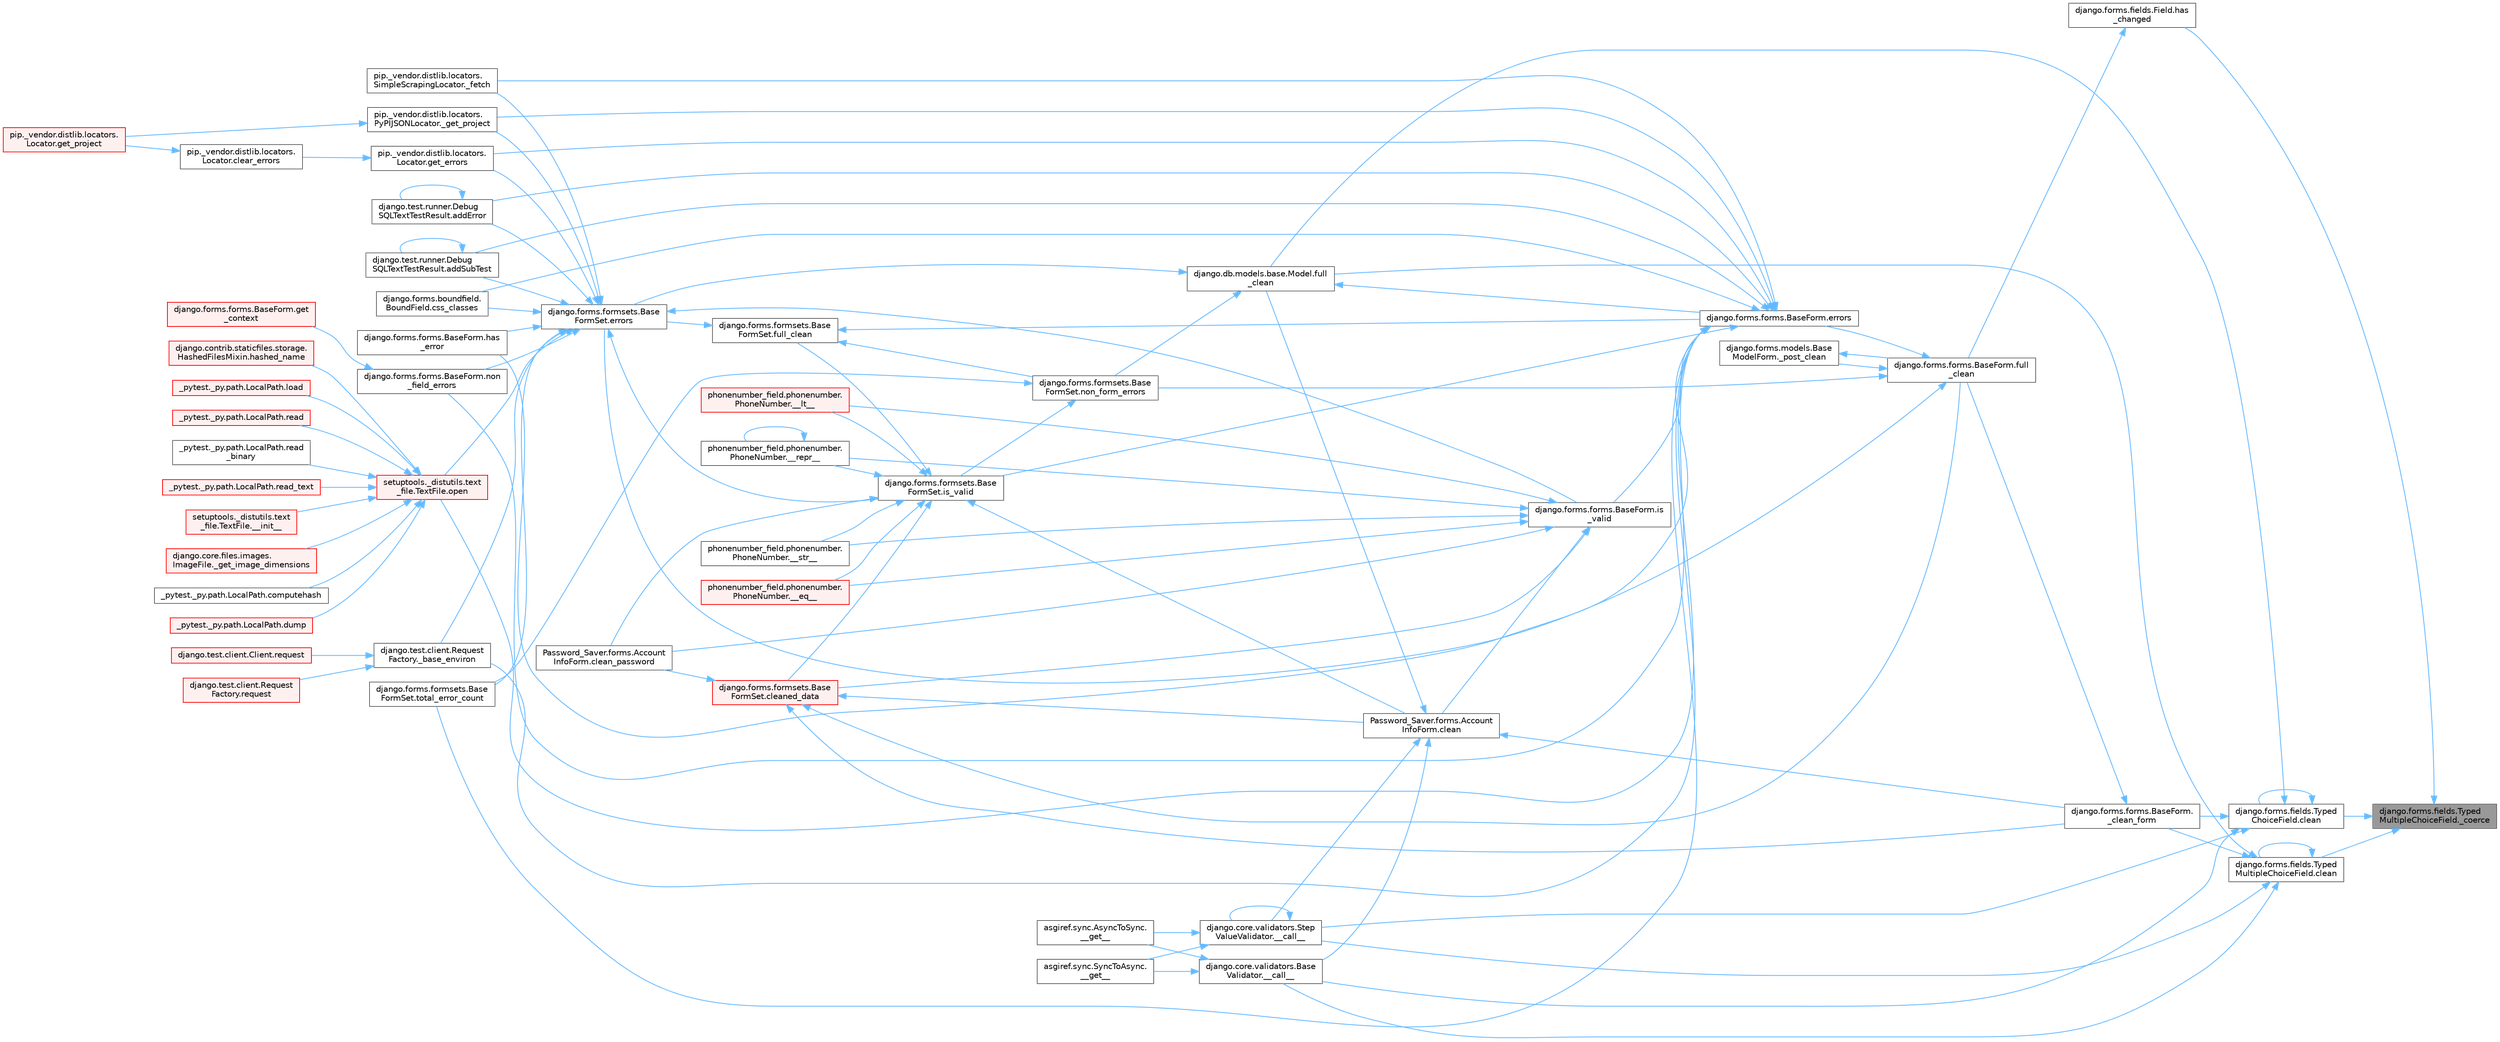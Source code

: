 digraph "django.forms.fields.TypedMultipleChoiceField._coerce"
{
 // LATEX_PDF_SIZE
  bgcolor="transparent";
  edge [fontname=Helvetica,fontsize=10,labelfontname=Helvetica,labelfontsize=10];
  node [fontname=Helvetica,fontsize=10,shape=box,height=0.2,width=0.4];
  rankdir="RL";
  Node1 [id="Node000001",label="django.forms.fields.Typed\lMultipleChoiceField._coerce",height=0.2,width=0.4,color="gray40", fillcolor="grey60", style="filled", fontcolor="black",tooltip=" "];
  Node1 -> Node2 [id="edge1_Node000001_Node000002",dir="back",color="steelblue1",style="solid",tooltip=" "];
  Node2 [id="Node000002",label="django.forms.fields.Typed\lChoiceField.clean",height=0.2,width=0.4,color="grey40", fillcolor="white", style="filled",URL="$classdjango_1_1forms_1_1fields_1_1_typed_choice_field.html#ae835be564bb8e779259112a611f158c6",tooltip=" "];
  Node2 -> Node3 [id="edge2_Node000002_Node000003",dir="back",color="steelblue1",style="solid",tooltip=" "];
  Node3 [id="Node000003",label="django.core.validators.Base\lValidator.__call__",height=0.2,width=0.4,color="grey40", fillcolor="white", style="filled",URL="$classdjango_1_1core_1_1validators_1_1_base_validator.html#ac718256582df714e061c6b927e045d12",tooltip=" "];
  Node3 -> Node4 [id="edge3_Node000003_Node000004",dir="back",color="steelblue1",style="solid",tooltip=" "];
  Node4 [id="Node000004",label="asgiref.sync.AsyncToSync.\l__get__",height=0.2,width=0.4,color="grey40", fillcolor="white", style="filled",URL="$classasgiref_1_1sync_1_1_async_to_sync.html#a23e9ef7a73da98dad9e3f4e65846969b",tooltip=" "];
  Node3 -> Node5 [id="edge4_Node000003_Node000005",dir="back",color="steelblue1",style="solid",tooltip=" "];
  Node5 [id="Node000005",label="asgiref.sync.SyncToAsync.\l__get__",height=0.2,width=0.4,color="grey40", fillcolor="white", style="filled",URL="$classasgiref_1_1sync_1_1_sync_to_async.html#aebdfbe3f01079a529fd2f39810597381",tooltip=" "];
  Node2 -> Node6 [id="edge5_Node000002_Node000006",dir="back",color="steelblue1",style="solid",tooltip=" "];
  Node6 [id="Node000006",label="django.core.validators.Step\lValueValidator.__call__",height=0.2,width=0.4,color="grey40", fillcolor="white", style="filled",URL="$classdjango_1_1core_1_1validators_1_1_step_value_validator.html#aebdbf74fe74c5b999350df9c1852714c",tooltip=" "];
  Node6 -> Node6 [id="edge6_Node000006_Node000006",dir="back",color="steelblue1",style="solid",tooltip=" "];
  Node6 -> Node4 [id="edge7_Node000006_Node000004",dir="back",color="steelblue1",style="solid",tooltip=" "];
  Node6 -> Node5 [id="edge8_Node000006_Node000005",dir="back",color="steelblue1",style="solid",tooltip=" "];
  Node2 -> Node7 [id="edge9_Node000002_Node000007",dir="back",color="steelblue1",style="solid",tooltip=" "];
  Node7 [id="Node000007",label="django.forms.forms.BaseForm.\l_clean_form",height=0.2,width=0.4,color="grey40", fillcolor="white", style="filled",URL="$classdjango_1_1forms_1_1forms_1_1_base_form.html#ae5eed108001c1a75985b75174fe23f1f",tooltip=" "];
  Node7 -> Node8 [id="edge10_Node000007_Node000008",dir="back",color="steelblue1",style="solid",tooltip=" "];
  Node8 [id="Node000008",label="django.forms.forms.BaseForm.full\l_clean",height=0.2,width=0.4,color="grey40", fillcolor="white", style="filled",URL="$classdjango_1_1forms_1_1forms_1_1_base_form.html#a396d2448f658dc84a0f0b473ffaae918",tooltip=" "];
  Node8 -> Node9 [id="edge11_Node000008_Node000009",dir="back",color="steelblue1",style="solid",tooltip=" "];
  Node9 [id="Node000009",label="django.forms.models.Base\lModelForm._post_clean",height=0.2,width=0.4,color="grey40", fillcolor="white", style="filled",URL="$classdjango_1_1forms_1_1models_1_1_base_model_form.html#a83e1c0ea3ba97f3a496d07955d1bf124",tooltip=" "];
  Node9 -> Node8 [id="edge12_Node000009_Node000008",dir="back",color="steelblue1",style="solid",tooltip=" "];
  Node8 -> Node10 [id="edge13_Node000008_Node000010",dir="back",color="steelblue1",style="solid",tooltip=" "];
  Node10 [id="Node000010",label="django.forms.forms.BaseForm.errors",height=0.2,width=0.4,color="grey40", fillcolor="white", style="filled",URL="$classdjango_1_1forms_1_1forms_1_1_base_form.html#aca47cb75eb6c321d1c429b33eca94d49",tooltip=" "];
  Node10 -> Node11 [id="edge14_Node000010_Node000011",dir="back",color="steelblue1",style="solid",tooltip=" "];
  Node11 [id="Node000011",label="django.test.client.Request\lFactory._base_environ",height=0.2,width=0.4,color="grey40", fillcolor="white", style="filled",URL="$classdjango_1_1test_1_1client_1_1_request_factory.html#ab650654b992f4e9fc9e30bd0442973c1",tooltip=" "];
  Node11 -> Node12 [id="edge15_Node000011_Node000012",dir="back",color="steelblue1",style="solid",tooltip=" "];
  Node12 [id="Node000012",label="django.test.client.Client.request",height=0.2,width=0.4,color="red", fillcolor="#FFF0F0", style="filled",URL="$classdjango_1_1test_1_1client_1_1_client.html#a2f51c5251142ab6503937051936e33fa",tooltip=" "];
  Node11 -> Node3179 [id="edge16_Node000011_Node003179",dir="back",color="steelblue1",style="solid",tooltip=" "];
  Node3179 [id="Node003179",label="django.test.client.Request\lFactory.request",height=0.2,width=0.4,color="red", fillcolor="#FFF0F0", style="filled",URL="$classdjango_1_1test_1_1client_1_1_request_factory.html#adae411ab0df6839c5364b647e4dc63ad",tooltip=" "];
  Node10 -> Node596 [id="edge17_Node000010_Node000596",dir="back",color="steelblue1",style="solid",tooltip=" "];
  Node596 [id="Node000596",label="pip._vendor.distlib.locators.\lSimpleScrapingLocator._fetch",height=0.2,width=0.4,color="grey40", fillcolor="white", style="filled",URL="$classpip_1_1__vendor_1_1distlib_1_1locators_1_1_simple_scraping_locator.html#a72156eb8243de03d8881db3caaa60b8c",tooltip=" "];
  Node10 -> Node597 [id="edge18_Node000010_Node000597",dir="back",color="steelblue1",style="solid",tooltip=" "];
  Node597 [id="Node000597",label="pip._vendor.distlib.locators.\lPyPIJSONLocator._get_project",height=0.2,width=0.4,color="grey40", fillcolor="white", style="filled",URL="$classpip_1_1__vendor_1_1distlib_1_1locators_1_1_py_p_i_j_s_o_n_locator.html#ab5b95d18130e47c0bedca04d7b010bf6",tooltip=" "];
  Node597 -> Node598 [id="edge19_Node000597_Node000598",dir="back",color="steelblue1",style="solid",tooltip=" "];
  Node598 [id="Node000598",label="pip._vendor.distlib.locators.\lLocator.get_project",height=0.2,width=0.4,color="red", fillcolor="#FFF0F0", style="filled",URL="$classpip_1_1__vendor_1_1distlib_1_1locators_1_1_locator.html#a14b49f16a55d384842037850d5224ce8",tooltip=" "];
  Node10 -> Node1789 [id="edge20_Node000010_Node001789",dir="back",color="steelblue1",style="solid",tooltip=" "];
  Node1789 [id="Node001789",label="django.test.runner.Debug\lSQLTextTestResult.addError",height=0.2,width=0.4,color="grey40", fillcolor="white", style="filled",URL="$classdjango_1_1test_1_1runner_1_1_debug_s_q_l_text_test_result.html#a398c116f3b7d25563a21e81178271a8a",tooltip=" "];
  Node1789 -> Node1789 [id="edge21_Node001789_Node001789",dir="back",color="steelblue1",style="solid",tooltip=" "];
  Node10 -> Node1790 [id="edge22_Node000010_Node001790",dir="back",color="steelblue1",style="solid",tooltip=" "];
  Node1790 [id="Node001790",label="django.test.runner.Debug\lSQLTextTestResult.addSubTest",height=0.2,width=0.4,color="grey40", fillcolor="white", style="filled",URL="$classdjango_1_1test_1_1runner_1_1_debug_s_q_l_text_test_result.html#a65bae0538566d8bc532c972340744b1e",tooltip=" "];
  Node1790 -> Node1790 [id="edge23_Node001790_Node001790",dir="back",color="steelblue1",style="solid",tooltip=" "];
  Node10 -> Node1791 [id="edge24_Node000010_Node001791",dir="back",color="steelblue1",style="solid",tooltip=" "];
  Node1791 [id="Node001791",label="django.forms.boundfield.\lBoundField.css_classes",height=0.2,width=0.4,color="grey40", fillcolor="white", style="filled",URL="$classdjango_1_1forms_1_1boundfield_1_1_bound_field.html#a19d289ef3598c412a0fee978458875bc",tooltip=" "];
  Node10 -> Node1792 [id="edge25_Node000010_Node001792",dir="back",color="steelblue1",style="solid",tooltip=" "];
  Node1792 [id="Node001792",label="pip._vendor.distlib.locators.\lLocator.get_errors",height=0.2,width=0.4,color="grey40", fillcolor="white", style="filled",URL="$classpip_1_1__vendor_1_1distlib_1_1locators_1_1_locator.html#abc5864a47e4cb8c481f44eb1a72f565c",tooltip=" "];
  Node1792 -> Node1793 [id="edge26_Node001792_Node001793",dir="back",color="steelblue1",style="solid",tooltip=" "];
  Node1793 [id="Node001793",label="pip._vendor.distlib.locators.\lLocator.clear_errors",height=0.2,width=0.4,color="grey40", fillcolor="white", style="filled",URL="$classpip_1_1__vendor_1_1distlib_1_1locators_1_1_locator.html#a2a2f7530c5f7c9c5d41d7d8e32852b66",tooltip=" "];
  Node1793 -> Node598 [id="edge27_Node001793_Node000598",dir="back",color="steelblue1",style="solid",tooltip=" "];
  Node10 -> Node1794 [id="edge28_Node000010_Node001794",dir="back",color="steelblue1",style="solid",tooltip=" "];
  Node1794 [id="Node001794",label="django.forms.forms.BaseForm.has\l_error",height=0.2,width=0.4,color="grey40", fillcolor="white", style="filled",URL="$classdjango_1_1forms_1_1forms_1_1_base_form.html#af67d8e47182c8c92ad4cac6441bfeb80",tooltip=" "];
  Node10 -> Node1795 [id="edge29_Node000010_Node001795",dir="back",color="steelblue1",style="solid",tooltip=" "];
  Node1795 [id="Node001795",label="django.forms.forms.BaseForm.is\l_valid",height=0.2,width=0.4,color="grey40", fillcolor="white", style="filled",URL="$classdjango_1_1forms_1_1forms_1_1_base_form.html#a8be15c9eaccca682a18c7d3f13802cc4",tooltip=" "];
  Node1795 -> Node685 [id="edge30_Node001795_Node000685",dir="back",color="steelblue1",style="solid",tooltip=" "];
  Node685 [id="Node000685",label="phonenumber_field.phonenumber.\lPhoneNumber.__eq__",height=0.2,width=0.4,color="red", fillcolor="#FFF0F0", style="filled",URL="$classphonenumber__field_1_1phonenumber_1_1_phone_number.html#a999c32cd1bfa2dd5c7df70781b09c68b",tooltip=" "];
  Node1795 -> Node686 [id="edge31_Node001795_Node000686",dir="back",color="steelblue1",style="solid",tooltip=" "];
  Node686 [id="Node000686",label="phonenumber_field.phonenumber.\lPhoneNumber.__lt__",height=0.2,width=0.4,color="red", fillcolor="#FFF0F0", style="filled",URL="$classphonenumber__field_1_1phonenumber_1_1_phone_number.html#ab94d02fbeda1355644c6c1b3d6f3d9ba",tooltip=" "];
  Node1795 -> Node687 [id="edge32_Node001795_Node000687",dir="back",color="steelblue1",style="solid",tooltip=" "];
  Node687 [id="Node000687",label="phonenumber_field.phonenumber.\lPhoneNumber.__repr__",height=0.2,width=0.4,color="grey40", fillcolor="white", style="filled",URL="$classphonenumber__field_1_1phonenumber_1_1_phone_number.html#a5420c965a5ecfad87cb6bce245cd91a5",tooltip=" "];
  Node687 -> Node687 [id="edge33_Node000687_Node000687",dir="back",color="steelblue1",style="solid",tooltip=" "];
  Node1795 -> Node688 [id="edge34_Node001795_Node000688",dir="back",color="steelblue1",style="solid",tooltip=" "];
  Node688 [id="Node000688",label="phonenumber_field.phonenumber.\lPhoneNumber.__str__",height=0.2,width=0.4,color="grey40", fillcolor="white", style="filled",URL="$classphonenumber__field_1_1phonenumber_1_1_phone_number.html#a773f55fba29310ea2218e4bbca83ba6d",tooltip=" "];
  Node1795 -> Node656 [id="edge35_Node001795_Node000656",dir="back",color="steelblue1",style="solid",tooltip=" "];
  Node656 [id="Node000656",label="Password_Saver.forms.Account\lInfoForm.clean",height=0.2,width=0.4,color="grey40", fillcolor="white", style="filled",URL="$class_password___saver_1_1forms_1_1_account_info_form.html#a89126d6030ebafc64c8aeeb352113c54",tooltip=" "];
  Node656 -> Node3 [id="edge36_Node000656_Node000003",dir="back",color="steelblue1",style="solid",tooltip=" "];
  Node656 -> Node6 [id="edge37_Node000656_Node000006",dir="back",color="steelblue1",style="solid",tooltip=" "];
  Node656 -> Node7 [id="edge38_Node000656_Node000007",dir="back",color="steelblue1",style="solid",tooltip=" "];
  Node656 -> Node594 [id="edge39_Node000656_Node000594",dir="back",color="steelblue1",style="solid",tooltip=" "];
  Node594 [id="Node000594",label="django.db.models.base.Model.full\l_clean",height=0.2,width=0.4,color="grey40", fillcolor="white", style="filled",URL="$classdjango_1_1db_1_1models_1_1base_1_1_model.html#a2e68bd042bd3e52b086f8838eeaa416f",tooltip=" "];
  Node594 -> Node10 [id="edge40_Node000594_Node000010",dir="back",color="steelblue1",style="solid",tooltip=" "];
  Node594 -> Node595 [id="edge41_Node000594_Node000595",dir="back",color="steelblue1",style="solid",tooltip=" "];
  Node595 [id="Node000595",label="django.forms.formsets.Base\lFormSet.errors",height=0.2,width=0.4,color="grey40", fillcolor="white", style="filled",URL="$classdjango_1_1forms_1_1formsets_1_1_base_form_set.html#a9e249e2240c3ae2775249e3d3da42020",tooltip=" "];
  Node595 -> Node11 [id="edge42_Node000595_Node000011",dir="back",color="steelblue1",style="solid",tooltip=" "];
  Node595 -> Node596 [id="edge43_Node000595_Node000596",dir="back",color="steelblue1",style="solid",tooltip=" "];
  Node595 -> Node597 [id="edge44_Node000595_Node000597",dir="back",color="steelblue1",style="solid",tooltip=" "];
  Node595 -> Node1789 [id="edge45_Node000595_Node001789",dir="back",color="steelblue1",style="solid",tooltip=" "];
  Node595 -> Node1790 [id="edge46_Node000595_Node001790",dir="back",color="steelblue1",style="solid",tooltip=" "];
  Node595 -> Node1791 [id="edge47_Node000595_Node001791",dir="back",color="steelblue1",style="solid",tooltip=" "];
  Node595 -> Node1792 [id="edge48_Node000595_Node001792",dir="back",color="steelblue1",style="solid",tooltip=" "];
  Node595 -> Node1794 [id="edge49_Node000595_Node001794",dir="back",color="steelblue1",style="solid",tooltip=" "];
  Node595 -> Node1795 [id="edge50_Node000595_Node001795",dir="back",color="steelblue1",style="solid",tooltip=" "];
  Node595 -> Node684 [id="edge51_Node000595_Node000684",dir="back",color="steelblue1",style="solid",tooltip=" "];
  Node684 [id="Node000684",label="django.forms.formsets.Base\lFormSet.is_valid",height=0.2,width=0.4,color="grey40", fillcolor="white", style="filled",URL="$classdjango_1_1forms_1_1formsets_1_1_base_form_set.html#a713477cfb7c01e723400df62b49c250c",tooltip=" "];
  Node684 -> Node685 [id="edge52_Node000684_Node000685",dir="back",color="steelblue1",style="solid",tooltip=" "];
  Node684 -> Node686 [id="edge53_Node000684_Node000686",dir="back",color="steelblue1",style="solid",tooltip=" "];
  Node684 -> Node687 [id="edge54_Node000684_Node000687",dir="back",color="steelblue1",style="solid",tooltip=" "];
  Node684 -> Node688 [id="edge55_Node000684_Node000688",dir="back",color="steelblue1",style="solid",tooltip=" "];
  Node684 -> Node656 [id="edge56_Node000684_Node000656",dir="back",color="steelblue1",style="solid",tooltip=" "];
  Node684 -> Node659 [id="edge57_Node000684_Node000659",dir="back",color="steelblue1",style="solid",tooltip=" "];
  Node659 [id="Node000659",label="Password_Saver.forms.Account\lInfoForm.clean_password",height=0.2,width=0.4,color="grey40", fillcolor="white", style="filled",URL="$class_password___saver_1_1forms_1_1_account_info_form.html#a6397d8e90a910bed34ed0ebcf5f74a4e",tooltip=" "];
  Node684 -> Node649 [id="edge58_Node000684_Node000649",dir="back",color="steelblue1",style="solid",tooltip=" "];
  Node649 [id="Node000649",label="django.forms.formsets.Base\lFormSet.cleaned_data",height=0.2,width=0.4,color="red", fillcolor="#FFF0F0", style="filled",URL="$classdjango_1_1forms_1_1formsets_1_1_base_form_set.html#ae51d85dd3faa160668adba372c4e87f7",tooltip=" "];
  Node649 -> Node7 [id="edge59_Node000649_Node000007",dir="back",color="steelblue1",style="solid",tooltip=" "];
  Node649 -> Node656 [id="edge60_Node000649_Node000656",dir="back",color="steelblue1",style="solid",tooltip=" "];
  Node649 -> Node659 [id="edge61_Node000649_Node000659",dir="back",color="steelblue1",style="solid",tooltip=" "];
  Node649 -> Node8 [id="edge62_Node000649_Node000008",dir="back",color="steelblue1",style="solid",tooltip=" "];
  Node684 -> Node682 [id="edge63_Node000684_Node000682",dir="back",color="steelblue1",style="solid",tooltip=" "];
  Node682 [id="Node000682",label="django.forms.formsets.Base\lFormSet.full_clean",height=0.2,width=0.4,color="grey40", fillcolor="white", style="filled",URL="$classdjango_1_1forms_1_1formsets_1_1_base_form_set.html#aa475bdb58853c14bfcd93bd7b494e3b1",tooltip=" "];
  Node682 -> Node10 [id="edge64_Node000682_Node000010",dir="back",color="steelblue1",style="solid",tooltip=" "];
  Node682 -> Node595 [id="edge65_Node000682_Node000595",dir="back",color="steelblue1",style="solid",tooltip=" "];
  Node682 -> Node683 [id="edge66_Node000682_Node000683",dir="back",color="steelblue1",style="solid",tooltip=" "];
  Node683 [id="Node000683",label="django.forms.formsets.Base\lFormSet.non_form_errors",height=0.2,width=0.4,color="grey40", fillcolor="white", style="filled",URL="$classdjango_1_1forms_1_1formsets_1_1_base_form_set.html#a8b499fb5fdd72c59134bf40aeac2de3c",tooltip=" "];
  Node683 -> Node684 [id="edge67_Node000683_Node000684",dir="back",color="steelblue1",style="solid",tooltip=" "];
  Node683 -> Node689 [id="edge68_Node000683_Node000689",dir="back",color="steelblue1",style="solid",tooltip=" "];
  Node689 [id="Node000689",label="django.forms.formsets.Base\lFormSet.total_error_count",height=0.2,width=0.4,color="grey40", fillcolor="white", style="filled",URL="$classdjango_1_1forms_1_1formsets_1_1_base_form_set.html#a3e9cbe55cc991b30b14546a857abb212",tooltip=" "];
  Node595 -> Node1796 [id="edge69_Node000595_Node001796",dir="back",color="steelblue1",style="solid",tooltip=" "];
  Node1796 [id="Node001796",label="django.forms.forms.BaseForm.non\l_field_errors",height=0.2,width=0.4,color="grey40", fillcolor="white", style="filled",URL="$classdjango_1_1forms_1_1forms_1_1_base_form.html#a713be7c8d25008cf58c90916cb682447",tooltip=" "];
  Node1796 -> Node1797 [id="edge70_Node001796_Node001797",dir="back",color="steelblue1",style="solid",tooltip=" "];
  Node1797 [id="Node001797",label="django.forms.forms.BaseForm.get\l_context",height=0.2,width=0.4,color="red", fillcolor="#FFF0F0", style="filled",URL="$classdjango_1_1forms_1_1forms_1_1_base_form.html#a7aceedfdbb15133ac8342eac420e8dcb",tooltip=" "];
  Node595 -> Node1800 [id="edge71_Node000595_Node001800",dir="back",color="steelblue1",style="solid",tooltip=" "];
  Node1800 [id="Node001800",label="setuptools._distutils.text\l_file.TextFile.open",height=0.2,width=0.4,color="red", fillcolor="#FFF0F0", style="filled",URL="$classsetuptools_1_1__distutils_1_1text__file_1_1_text_file.html#ab568abcef363b1b422cddfead42e68b2",tooltip=" "];
  Node1800 -> Node21 [id="edge72_Node001800_Node000021",dir="back",color="steelblue1",style="solid",tooltip=" "];
  Node21 [id="Node000021",label="setuptools._distutils.text\l_file.TextFile.__init__",height=0.2,width=0.4,color="red", fillcolor="#FFF0F0", style="filled",URL="$classsetuptools_1_1__distutils_1_1text__file_1_1_text_file.html#aeb26f34e394b4e658295391382cc8813",tooltip=" "];
  Node1800 -> Node53 [id="edge73_Node001800_Node000053",dir="back",color="steelblue1",style="solid",tooltip=" "];
  Node53 [id="Node000053",label="django.core.files.images.\lImageFile._get_image_dimensions",height=0.2,width=0.4,color="red", fillcolor="#FFF0F0", style="filled",URL="$classdjango_1_1core_1_1files_1_1images_1_1_image_file.html#a2832e2235f63c851f4652a4ea59ec924",tooltip=" "];
  Node1800 -> Node816 [id="edge74_Node001800_Node000816",dir="back",color="steelblue1",style="solid",tooltip=" "];
  Node816 [id="Node000816",label="_pytest._py.path.LocalPath.computehash",height=0.2,width=0.4,color="grey40", fillcolor="white", style="filled",URL="$class__pytest_1_1__py_1_1path_1_1_local_path.html#aa82d067bed26e6655d315d858254160b",tooltip=" "];
  Node1800 -> Node817 [id="edge75_Node001800_Node000817",dir="back",color="steelblue1",style="solid",tooltip=" "];
  Node817 [id="Node000817",label="_pytest._py.path.LocalPath.dump",height=0.2,width=0.4,color="red", fillcolor="#FFF0F0", style="filled",URL="$class__pytest_1_1__py_1_1path_1_1_local_path.html#a2f45e7b54f2823ed6746a19107ae68b4",tooltip=" "];
  Node1800 -> Node569 [id="edge76_Node001800_Node000569",dir="back",color="steelblue1",style="solid",tooltip=" "];
  Node569 [id="Node000569",label="django.contrib.staticfiles.storage.\lHashedFilesMixin.hashed_name",height=0.2,width=0.4,color="red", fillcolor="#FFF0F0", style="filled",URL="$classdjango_1_1contrib_1_1staticfiles_1_1storage_1_1_hashed_files_mixin.html#aa30283e5d1a2177cf975b44ae95e45e4",tooltip=" "];
  Node1800 -> Node819 [id="edge77_Node001800_Node000819",dir="back",color="steelblue1",style="solid",tooltip=" "];
  Node819 [id="Node000819",label="_pytest._py.path.LocalPath.load",height=0.2,width=0.4,color="red", fillcolor="#FFF0F0", style="filled",URL="$class__pytest_1_1__py_1_1path_1_1_local_path.html#a284b118886fe9a033c146647826faf72",tooltip=" "];
  Node1800 -> Node820 [id="edge78_Node001800_Node000820",dir="back",color="steelblue1",style="solid",tooltip=" "];
  Node820 [id="Node000820",label="_pytest._py.path.LocalPath.read",height=0.2,width=0.4,color="red", fillcolor="#FFF0F0", style="filled",URL="$class__pytest_1_1__py_1_1path_1_1_local_path.html#a8640b65f715ce8a258379deb78a68fd8",tooltip=" "];
  Node1800 -> Node856 [id="edge79_Node001800_Node000856",dir="back",color="steelblue1",style="solid",tooltip=" "];
  Node856 [id="Node000856",label="_pytest._py.path.LocalPath.read\l_binary",height=0.2,width=0.4,color="grey40", fillcolor="white", style="filled",URL="$class__pytest_1_1__py_1_1path_1_1_local_path.html#adc47986c47c70f2b5889b85af157cd59",tooltip=" "];
  Node1800 -> Node857 [id="edge80_Node001800_Node000857",dir="back",color="steelblue1",style="solid",tooltip=" "];
  Node857 [id="Node000857",label="_pytest._py.path.LocalPath.read_text",height=0.2,width=0.4,color="red", fillcolor="#FFF0F0", style="filled",URL="$class__pytest_1_1__py_1_1path_1_1_local_path.html#aea3efa14b998c32e27f6604263858398",tooltip=" "];
  Node595 -> Node689 [id="edge81_Node000595_Node000689",dir="back",color="steelblue1",style="solid",tooltip=" "];
  Node594 -> Node683 [id="edge82_Node000594_Node000683",dir="back",color="steelblue1",style="solid",tooltip=" "];
  Node1795 -> Node659 [id="edge83_Node001795_Node000659",dir="back",color="steelblue1",style="solid",tooltip=" "];
  Node1795 -> Node649 [id="edge84_Node001795_Node000649",dir="back",color="steelblue1",style="solid",tooltip=" "];
  Node10 -> Node684 [id="edge85_Node000010_Node000684",dir="back",color="steelblue1",style="solid",tooltip=" "];
  Node10 -> Node1796 [id="edge86_Node000010_Node001796",dir="back",color="steelblue1",style="solid",tooltip=" "];
  Node10 -> Node1800 [id="edge87_Node000010_Node001800",dir="back",color="steelblue1",style="solid",tooltip=" "];
  Node10 -> Node689 [id="edge88_Node000010_Node000689",dir="back",color="steelblue1",style="solid",tooltip=" "];
  Node8 -> Node595 [id="edge89_Node000008_Node000595",dir="back",color="steelblue1",style="solid",tooltip=" "];
  Node8 -> Node683 [id="edge90_Node000008_Node000683",dir="back",color="steelblue1",style="solid",tooltip=" "];
  Node2 -> Node2 [id="edge91_Node000002_Node000002",dir="back",color="steelblue1",style="solid",tooltip=" "];
  Node2 -> Node594 [id="edge92_Node000002_Node000594",dir="back",color="steelblue1",style="solid",tooltip=" "];
  Node1 -> Node3180 [id="edge93_Node000001_Node003180",dir="back",color="steelblue1",style="solid",tooltip=" "];
  Node3180 [id="Node003180",label="django.forms.fields.Typed\lMultipleChoiceField.clean",height=0.2,width=0.4,color="grey40", fillcolor="white", style="filled",URL="$classdjango_1_1forms_1_1fields_1_1_typed_multiple_choice_field.html#ac721f0fe8639c970f78ea14196da6214",tooltip=" "];
  Node3180 -> Node3 [id="edge94_Node003180_Node000003",dir="back",color="steelblue1",style="solid",tooltip=" "];
  Node3180 -> Node6 [id="edge95_Node003180_Node000006",dir="back",color="steelblue1",style="solid",tooltip=" "];
  Node3180 -> Node7 [id="edge96_Node003180_Node000007",dir="back",color="steelblue1",style="solid",tooltip=" "];
  Node3180 -> Node3180 [id="edge97_Node003180_Node003180",dir="back",color="steelblue1",style="solid",tooltip=" "];
  Node3180 -> Node594 [id="edge98_Node003180_Node000594",dir="back",color="steelblue1",style="solid",tooltip=" "];
  Node1 -> Node2728 [id="edge99_Node000001_Node002728",dir="back",color="steelblue1",style="solid",tooltip=" "];
  Node2728 [id="Node002728",label="django.forms.fields.Field.has\l_changed",height=0.2,width=0.4,color="grey40", fillcolor="white", style="filled",URL="$classdjango_1_1forms_1_1fields_1_1_field.html#a50a1eb1edc4c92885575a8a1d2da380d",tooltip=" "];
  Node2728 -> Node8 [id="edge100_Node002728_Node000008",dir="back",color="steelblue1",style="solid",tooltip=" "];
}

